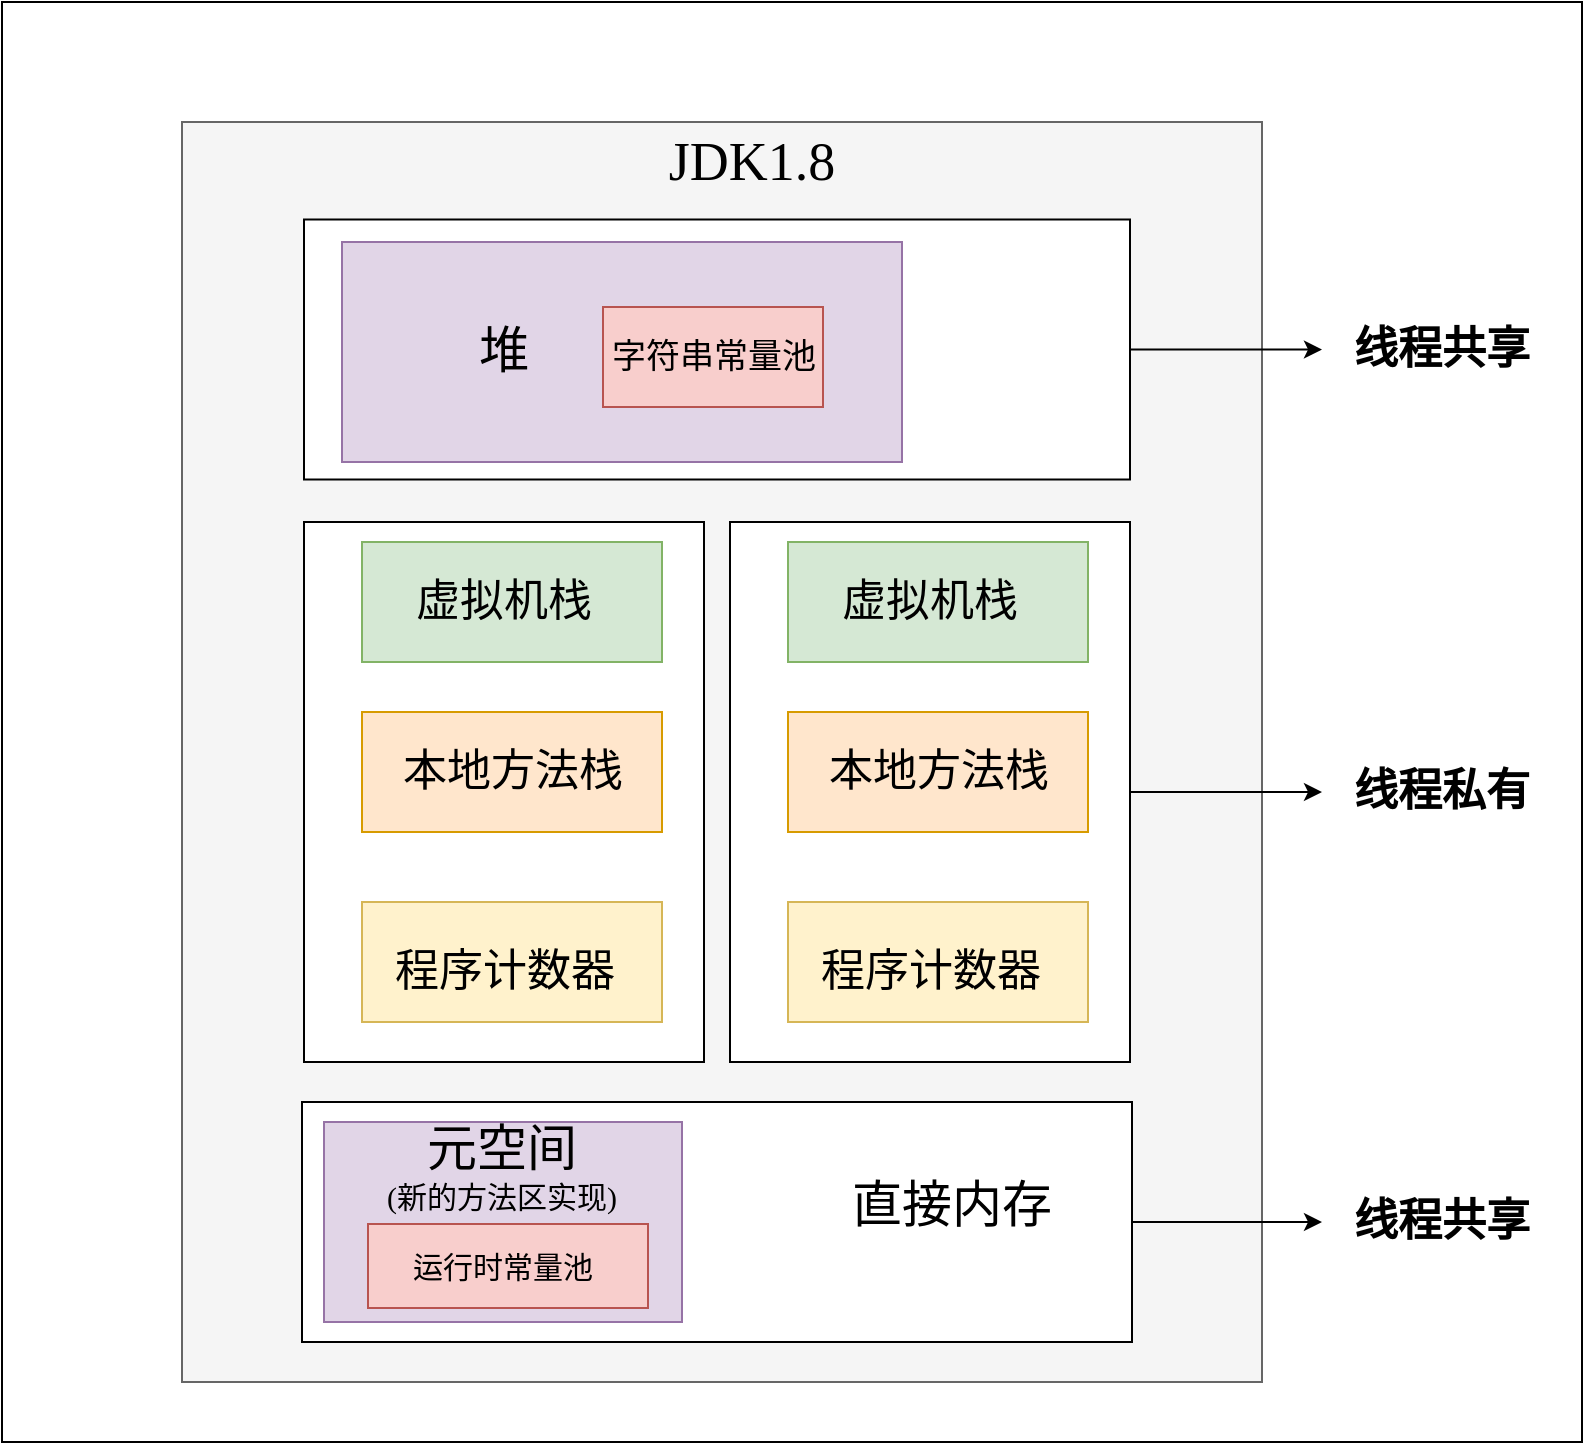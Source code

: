 <mxfile version="14.2.7" type="device"><diagram id="YvDxiv5j1TsRKGe0Ty--" name="Page-1"><mxGraphModel dx="868" dy="511" grid="1" gridSize="10" guides="1" tooltips="1" connect="1" arrows="1" fold="1" page="1" pageScale="1" pageWidth="827" pageHeight="1169" math="0" shadow="0"><root><mxCell id="0"/><mxCell id="1" parent="0"/><mxCell id="exuDa2-1D2njM51Tf14h-20" value="" style="rounded=0;whiteSpace=wrap;html=1;" vertex="1" parent="1"><mxGeometry x="90" y="100" width="790" height="720" as="geometry"/></mxCell><mxCell id="URyuPPhiIdr2lD2Kfc8F-4" value="" style="rounded=0;whiteSpace=wrap;html=1;fillColor=#f5f5f5;strokeColor=#666666;fontColor=#333333;" parent="1" vertex="1"><mxGeometry x="180" y="160" width="540" height="630" as="geometry"/></mxCell><mxCell id="URyuPPhiIdr2lD2Kfc8F-9" value="" style="rounded=0;whiteSpace=wrap;html=1;" parent="1" vertex="1"><mxGeometry x="240" y="650" width="415" height="120" as="geometry"/></mxCell><mxCell id="URyuPPhiIdr2lD2Kfc8F-5" value="" style="rounded=0;whiteSpace=wrap;html=1;" parent="1" vertex="1"><mxGeometry x="241" y="208.75" width="413" height="130" as="geometry"/></mxCell><mxCell id="URyuPPhiIdr2lD2Kfc8F-6" value="" style="rounded=0;whiteSpace=wrap;html=1;fillColor=#e1d5e7;strokeColor=#9673a6;" parent="1" vertex="1"><mxGeometry x="251" y="660" width="179" height="100" as="geometry"/></mxCell><mxCell id="URyuPPhiIdr2lD2Kfc8F-7" value="" style="rounded=0;whiteSpace=wrap;html=1;" parent="1" vertex="1"><mxGeometry x="241" y="360" width="200" height="270" as="geometry"/></mxCell><mxCell id="URyuPPhiIdr2lD2Kfc8F-11" value="&lt;font face=&quot;Verdana&quot;&gt;&lt;span style=&quot;font-size: 25px&quot;&gt;元空间&lt;br&gt;&lt;/span&gt;&lt;font style=&quot;font-size: 15px&quot;&gt;(新的方法区实现)&lt;/font&gt;&lt;/font&gt;" style="text;html=1;strokeColor=none;fillColor=none;align=center;verticalAlign=middle;whiteSpace=wrap;rounded=0;" parent="1" vertex="1"><mxGeometry x="270" y="657" width="140" height="50" as="geometry"/></mxCell><mxCell id="URyuPPhiIdr2lD2Kfc8F-12" value="" style="rounded=0;whiteSpace=wrap;html=1;fillColor=#f8cecc;strokeColor=#b85450;" parent="1" vertex="1"><mxGeometry x="273" y="711" width="140" height="42" as="geometry"/></mxCell><mxCell id="URyuPPhiIdr2lD2Kfc8F-13" value="&lt;span style=&quot;box-sizing: border-box ; text-align: left&quot;&gt;&lt;span class=&quot;md-plain&quot; style=&quot;box-sizing: border-box&quot;&gt;&lt;font style=&quot;font-size: 15px&quot;&gt;运行时常量池&lt;br&gt;&lt;/font&gt;&lt;/span&gt;&lt;/span&gt;" style="text;html=1;strokeColor=none;fillColor=none;align=center;verticalAlign=middle;whiteSpace=wrap;rounded=0;fontFamily=Verdana;labelBackgroundColor=none;" parent="1" vertex="1"><mxGeometry x="270" y="713.75" width="141" height="36.5" as="geometry"/></mxCell><mxCell id="URyuPPhiIdr2lD2Kfc8F-15" value="&lt;font style=&quot;font-size: 27px&quot;&gt;JDK1.8&lt;/font&gt;" style="text;html=1;strokeColor=none;fillColor=none;align=center;verticalAlign=middle;whiteSpace=wrap;rounded=0;labelBackgroundColor=none;fontFamily=Verdana;fontColor=#000000;" parent="1" vertex="1"><mxGeometry x="410" y="160" width="110" height="40" as="geometry"/></mxCell><mxCell id="URyuPPhiIdr2lD2Kfc8F-16" value="" style="rounded=0;whiteSpace=wrap;html=1;labelBackgroundColor=none;fontFamily=Verdana;fillColor=#d5e8d4;strokeColor=#82b366;" parent="1" vertex="1"><mxGeometry x="270" y="370" width="150" height="60" as="geometry"/></mxCell><mxCell id="URyuPPhiIdr2lD2Kfc8F-18" value="" style="rounded=0;whiteSpace=wrap;html=1;labelBackgroundColor=none;fontFamily=Verdana;fillColor=#ffe6cc;strokeColor=#d79b00;" parent="1" vertex="1"><mxGeometry x="270" y="455" width="150" height="60" as="geometry"/></mxCell><mxCell id="URyuPPhiIdr2lD2Kfc8F-19" value="" style="rounded=0;whiteSpace=wrap;html=1;labelBackgroundColor=none;fontFamily=Verdana;fillColor=#fff2cc;strokeColor=#d6b656;" parent="1" vertex="1"><mxGeometry x="270" y="550" width="150" height="60" as="geometry"/></mxCell><mxCell id="exuDa2-1D2njM51Tf14h-1" value="&lt;p&gt;&lt;font face=&quot;Verdana&quot; style=&quot;font-size: 22px&quot;&gt;虚拟机栈&lt;/font&gt;&lt;/p&gt;" style="text;html=1;strokeColor=none;fillColor=none;align=center;verticalAlign=middle;whiteSpace=wrap;rounded=0;" vertex="1" parent="1"><mxGeometry x="291" y="380" width="100" height="40" as="geometry"/></mxCell><mxCell id="exuDa2-1D2njM51Tf14h-2" value="&lt;p&gt;&lt;font face=&quot;Verdana&quot; style=&quot;font-size: 22px&quot;&gt;本地方法栈&lt;/font&gt;&lt;/p&gt;" style="text;html=1;strokeColor=none;fillColor=none;align=center;verticalAlign=middle;whiteSpace=wrap;rounded=0;" vertex="1" parent="1"><mxGeometry x="287.5" y="465" width="115" height="40" as="geometry"/></mxCell><mxCell id="exuDa2-1D2njM51Tf14h-3" value="&lt;p&gt;&lt;font face=&quot;Verdana&quot; style=&quot;font-size: 22px&quot;&gt;程序计数器&lt;/font&gt;&lt;/p&gt;" style="text;html=1;strokeColor=none;fillColor=none;align=center;verticalAlign=middle;whiteSpace=wrap;rounded=0;" vertex="1" parent="1"><mxGeometry x="281.5" y="565" width="119" height="40" as="geometry"/></mxCell><mxCell id="exuDa2-1D2njM51Tf14h-6" value="" style="rounded=0;whiteSpace=wrap;html=1;" vertex="1" parent="1"><mxGeometry x="454" y="360" width="200" height="270" as="geometry"/></mxCell><mxCell id="exuDa2-1D2njM51Tf14h-7" value="" style="rounded=0;whiteSpace=wrap;html=1;labelBackgroundColor=none;fontFamily=Verdana;fillColor=#d5e8d4;strokeColor=#82b366;" vertex="1" parent="1"><mxGeometry x="483" y="370" width="150" height="60" as="geometry"/></mxCell><mxCell id="exuDa2-1D2njM51Tf14h-8" value="" style="rounded=0;whiteSpace=wrap;html=1;labelBackgroundColor=none;fontFamily=Verdana;fillColor=#ffe6cc;strokeColor=#d79b00;" vertex="1" parent="1"><mxGeometry x="483" y="455" width="150" height="60" as="geometry"/></mxCell><mxCell id="exuDa2-1D2njM51Tf14h-9" value="" style="rounded=0;whiteSpace=wrap;html=1;labelBackgroundColor=none;fontFamily=Verdana;fillColor=#fff2cc;strokeColor=#d6b656;" vertex="1" parent="1"><mxGeometry x="483" y="550" width="150" height="60" as="geometry"/></mxCell><mxCell id="exuDa2-1D2njM51Tf14h-10" value="&lt;p&gt;&lt;font face=&quot;Verdana&quot; style=&quot;font-size: 22px&quot;&gt;虚拟机栈&lt;/font&gt;&lt;/p&gt;" style="text;html=1;strokeColor=none;fillColor=none;align=center;verticalAlign=middle;whiteSpace=wrap;rounded=0;" vertex="1" parent="1"><mxGeometry x="504" y="380" width="100" height="40" as="geometry"/></mxCell><mxCell id="exuDa2-1D2njM51Tf14h-11" value="&lt;p&gt;&lt;font face=&quot;Verdana&quot; style=&quot;font-size: 22px&quot;&gt;本地方法栈&lt;/font&gt;&lt;/p&gt;" style="text;html=1;strokeColor=none;fillColor=none;align=center;verticalAlign=middle;whiteSpace=wrap;rounded=0;" vertex="1" parent="1"><mxGeometry x="500.5" y="465" width="115" height="40" as="geometry"/></mxCell><mxCell id="exuDa2-1D2njM51Tf14h-12" value="&lt;p&gt;&lt;font face=&quot;Verdana&quot; style=&quot;font-size: 22px&quot;&gt;程序计数器&lt;/font&gt;&lt;/p&gt;" style="text;html=1;strokeColor=none;fillColor=none;align=center;verticalAlign=middle;whiteSpace=wrap;rounded=0;" vertex="1" parent="1"><mxGeometry x="494.5" y="565" width="119" height="40" as="geometry"/></mxCell><mxCell id="exuDa2-1D2njM51Tf14h-13" value="&lt;font style=&quot;font-size: 25px&quot; face=&quot;Verdana&quot;&gt;直接内存&lt;/font&gt;" style="text;html=1;strokeColor=none;fillColor=none;align=center;verticalAlign=middle;whiteSpace=wrap;rounded=0;" vertex="1" parent="1"><mxGeometry x="504" y="676.25" width="122" height="50" as="geometry"/></mxCell><mxCell id="exuDa2-1D2njM51Tf14h-14" value="&lt;font face=&quot;Verdana&quot; style=&quot;font-size: 22px&quot;&gt;&lt;b&gt;线程共享&lt;/b&gt;&lt;/font&gt;" style="text;html=1;strokeColor=none;fillColor=none;align=center;verticalAlign=middle;whiteSpace=wrap;rounded=0;" vertex="1" parent="1"><mxGeometry x="750" y="247.5" width="120" height="52.5" as="geometry"/></mxCell><mxCell id="exuDa2-1D2njM51Tf14h-16" value="" style="endArrow=classic;html=1;entryX=0;entryY=0.5;entryDx=0;entryDy=0;exitX=1;exitY=0.5;exitDx=0;exitDy=0;" edge="1" parent="1" source="URyuPPhiIdr2lD2Kfc8F-5" target="exuDa2-1D2njM51Tf14h-14"><mxGeometry width="50" height="50" relative="1" as="geometry"><mxPoint x="540" y="470" as="sourcePoint"/><mxPoint x="590" y="420" as="targetPoint"/></mxGeometry></mxCell><mxCell id="exuDa2-1D2njM51Tf14h-18" value="&lt;font face=&quot;Verdana&quot; style=&quot;font-size: 22px&quot;&gt;&lt;b&gt;线程私有&lt;/b&gt;&lt;/font&gt;" style="text;html=1;strokeColor=none;fillColor=none;align=center;verticalAlign=middle;whiteSpace=wrap;rounded=0;" vertex="1" parent="1"><mxGeometry x="750" y="468.75" width="120" height="52.5" as="geometry"/></mxCell><mxCell id="exuDa2-1D2njM51Tf14h-19" value="" style="endArrow=classic;html=1;entryX=0;entryY=0.5;entryDx=0;entryDy=0;exitX=1;exitY=0.5;exitDx=0;exitDy=0;" edge="1" parent="1" target="exuDa2-1D2njM51Tf14h-18" source="exuDa2-1D2njM51Tf14h-6"><mxGeometry width="50" height="50" relative="1" as="geometry"><mxPoint x="664" y="488.75" as="sourcePoint"/><mxPoint x="600" y="635" as="targetPoint"/></mxGeometry></mxCell><mxCell id="exuDa2-1D2njM51Tf14h-21" value="" style="rounded=0;whiteSpace=wrap;html=1;fillColor=#e1d5e7;strokeColor=#9673a6;" vertex="1" parent="1"><mxGeometry x="260" y="220" width="280" height="110" as="geometry"/></mxCell><mxCell id="URyuPPhiIdr2lD2Kfc8F-10" value="&lt;p&gt;&lt;font style=&quot;font-size: 25px&quot; face=&quot;Verdana&quot;&gt;堆&lt;/font&gt;&lt;/p&gt;" style="text;html=1;strokeColor=none;fillColor=none;align=center;verticalAlign=middle;whiteSpace=wrap;rounded=0;" parent="1" vertex="1"><mxGeometry x="310.5" y="252.5" width="60" height="42.5" as="geometry"/></mxCell><mxCell id="exuDa2-1D2njM51Tf14h-22" value="&lt;font face=&quot;Verdana&quot; style=&quot;font-size: 22px&quot;&gt;&lt;b&gt;线程共享&lt;/b&gt;&lt;/font&gt;" style="text;html=1;strokeColor=none;fillColor=none;align=center;verticalAlign=middle;whiteSpace=wrap;rounded=0;" vertex="1" parent="1"><mxGeometry x="750" y="683.75" width="120" height="52.5" as="geometry"/></mxCell><mxCell id="exuDa2-1D2njM51Tf14h-23" value="" style="endArrow=classic;html=1;entryX=0;entryY=0.5;entryDx=0;entryDy=0;exitX=1;exitY=0.5;exitDx=0;exitDy=0;" edge="1" parent="1" target="exuDa2-1D2njM51Tf14h-22" source="URyuPPhiIdr2lD2Kfc8F-9"><mxGeometry width="50" height="50" relative="1" as="geometry"><mxPoint x="654" y="700" as="sourcePoint"/><mxPoint x="590" y="846.25" as="targetPoint"/></mxGeometry></mxCell><mxCell id="exuDa2-1D2njM51Tf14h-24" value="&lt;font face=&quot;Verdana&quot; style=&quot;font-size: 17px&quot;&gt;字符串常量池&lt;/font&gt;" style="text;html=1;strokeColor=#b85450;fillColor=#f8cecc;align=center;verticalAlign=middle;whiteSpace=wrap;rounded=0;" vertex="1" parent="1"><mxGeometry x="390.5" y="252.5" width="110" height="50" as="geometry"/></mxCell></root></mxGraphModel></diagram></mxfile>